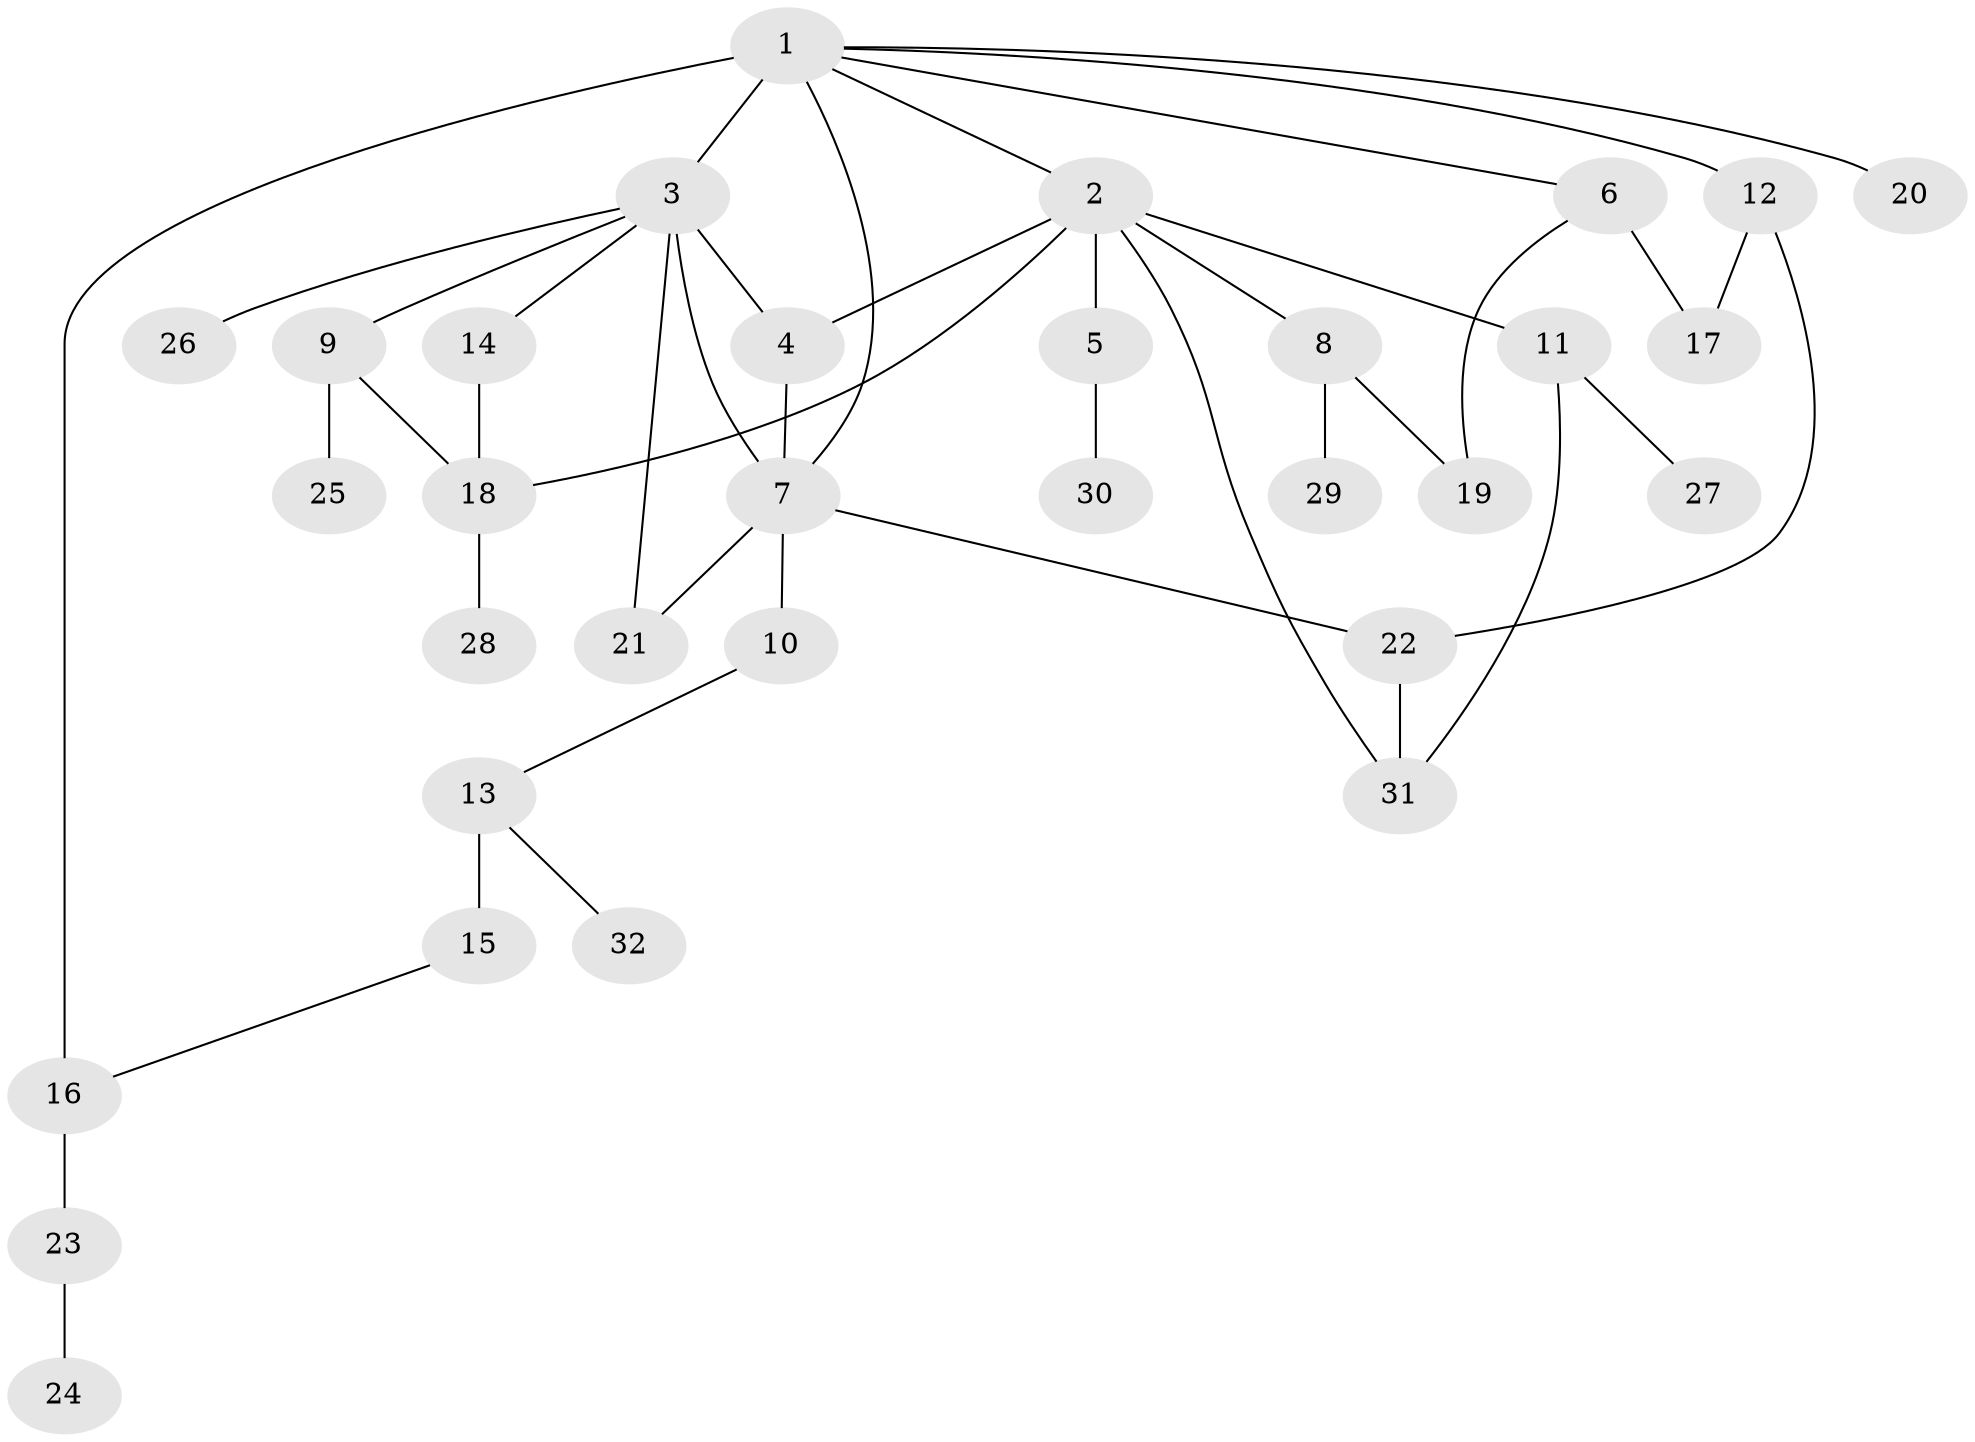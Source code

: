 // original degree distribution, {13: 0.013157894736842105, 11: 0.02631578947368421, 1: 0.5131578947368421, 2: 0.2236842105263158, 3: 0.09210526315789473, 7: 0.039473684210526314, 5: 0.02631578947368421, 4: 0.06578947368421052}
// Generated by graph-tools (version 1.1) at 2025/50/03/04/25 22:50:30]
// undirected, 32 vertices, 43 edges
graph export_dot {
  node [color=gray90,style=filled];
  1;
  2;
  3;
  4;
  5;
  6;
  7;
  8;
  9;
  10;
  11;
  12;
  13;
  14;
  15;
  16;
  17;
  18;
  19;
  20;
  21;
  22;
  23;
  24;
  25;
  26;
  27;
  28;
  29;
  30;
  31;
  32;
  1 -- 2 [weight=1.0];
  1 -- 3 [weight=1.0];
  1 -- 6 [weight=1.0];
  1 -- 7 [weight=1.0];
  1 -- 12 [weight=1.0];
  1 -- 16 [weight=4.0];
  1 -- 20 [weight=1.0];
  2 -- 4 [weight=1.0];
  2 -- 5 [weight=1.0];
  2 -- 8 [weight=1.0];
  2 -- 11 [weight=1.0];
  2 -- 18 [weight=1.0];
  2 -- 31 [weight=1.0];
  3 -- 4 [weight=3.0];
  3 -- 7 [weight=1.0];
  3 -- 9 [weight=1.0];
  3 -- 14 [weight=1.0];
  3 -- 21 [weight=1.0];
  3 -- 26 [weight=1.0];
  4 -- 7 [weight=1.0];
  5 -- 30 [weight=1.0];
  6 -- 17 [weight=4.0];
  6 -- 19 [weight=1.0];
  7 -- 10 [weight=1.0];
  7 -- 21 [weight=1.0];
  7 -- 22 [weight=1.0];
  8 -- 19 [weight=1.0];
  8 -- 29 [weight=1.0];
  9 -- 18 [weight=1.0];
  9 -- 25 [weight=1.0];
  10 -- 13 [weight=1.0];
  11 -- 27 [weight=1.0];
  11 -- 31 [weight=1.0];
  12 -- 17 [weight=1.0];
  12 -- 22 [weight=1.0];
  13 -- 15 [weight=4.0];
  13 -- 32 [weight=1.0];
  14 -- 18 [weight=1.0];
  15 -- 16 [weight=1.0];
  16 -- 23 [weight=1.0];
  18 -- 28 [weight=1.0];
  22 -- 31 [weight=1.0];
  23 -- 24 [weight=1.0];
}
